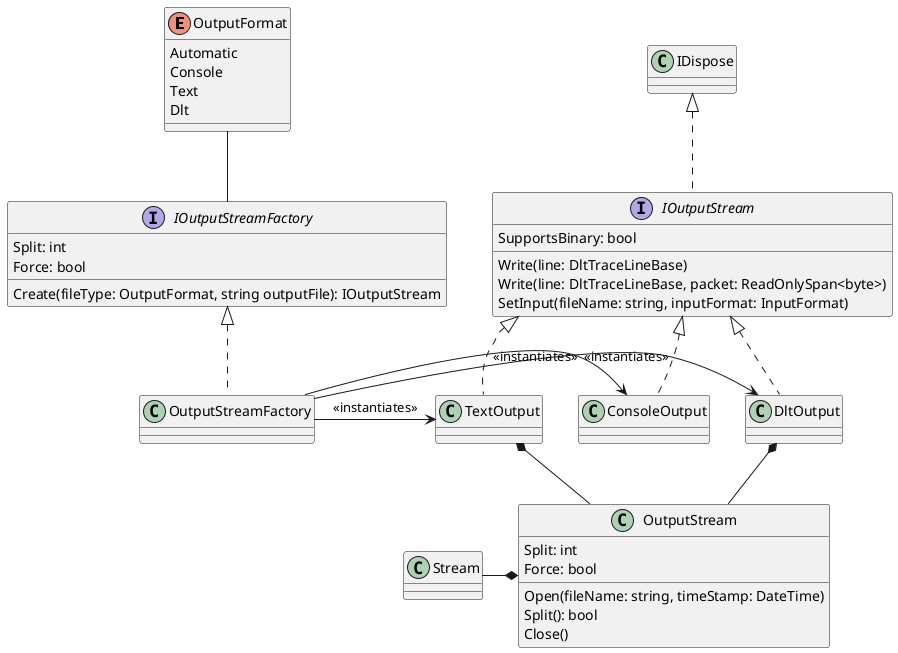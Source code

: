 @startuml Domain.OutputStreamFactory

enum OutputFormat {
    Automatic
    Console
    Text
    Dlt
}

interface IOutputStreamFactory {
    Split: int
    Force: bool
    Create(fileType: OutputFormat, string outputFile): IOutputStream
}

OutputStreamFactory -r-> DltOutput : <<instantiates>>
OutputStreamFactory -r-> TextOutput : <<instantiates>>
OutputStreamFactory -r-> ConsoleOutput : <<instantiates>>

IOutputStreamFactory -u- OutputFormat

class OutputStreamFactory
IOutputStreamFactory <|.d. OutputStreamFactory

interface IOutputStream {
    SupportsBinary: bool
    Write(line: DltTraceLineBase)
    Write(line: DltTraceLineBase, packet: ReadOnlySpan<byte>)
    SetInput(fileName: string, inputFormat: InputFormat)
}

IOutputStream .u.|> IDispose

class ConsoleOutput
IOutputStream <|.d. ConsoleOutput

class TextOutput
IOutputStream <|.d. TextOutput

class DltOutput
IOutputStream <|.d. DltOutput

class OutputStream {
    Split: int
    Force: bool
    Open(fileName: string, timeStamp: DateTime)
    Split(): bool
    Close()
}

TextOutput *-d- OutputStream

DltOutput *-d- OutputStream

Stream -r-* OutputStream

@enduml